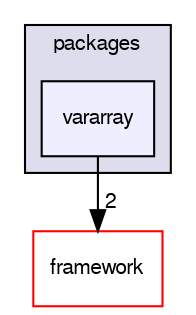 digraph "/dev/shm/kenichi/update-e1039-doc/e1039-core/packages/vararray" {
  bgcolor=transparent;
  compound=true
  node [ fontsize="10", fontname="FreeSans"];
  edge [ labelfontsize="10", labelfontname="FreeSans"];
  subgraph clusterdir_8ea7cac0f8d8113a9a7e5b799137b771 {
    graph [ bgcolor="#ddddee", pencolor="black", label="packages" fontname="FreeSans", fontsize="10", URL="dir_8ea7cac0f8d8113a9a7e5b799137b771.html"]
  dir_7381889edbbf5766fe23fceece668ff7 [shape=box, label="vararray", style="filled", fillcolor="#eeeeff", pencolor="black", URL="dir_7381889edbbf5766fe23fceece668ff7.html"];
  }
  dir_68879e08c6651a210f7d5b44f4a6e313 [shape=box label="framework" color="red" URL="dir_68879e08c6651a210f7d5b44f4a6e313.html"];
  dir_7381889edbbf5766fe23fceece668ff7->dir_68879e08c6651a210f7d5b44f4a6e313 [headlabel="2", labeldistance=1.5 headhref="dir_000071_000024.html"];
}
